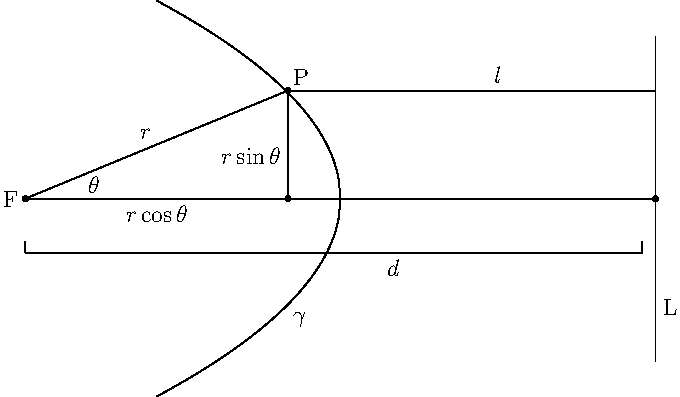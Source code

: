 size(12cm,7cm,IgnoreAspect);
import graph;

xlimits(-1,3);
ylimits(-1.5,1.5);

dot((0,0));
dot((1,0));
dot((2.4,0));
dot((1,1));

draw((0,0)--(2.4,0));
draw((2.4,-1.5)--(2.4,1.5));
draw((1,0)--(1,1));
draw((0,0)--(1,1));
draw((1,1)--(2.4,1));

draw((0,-0.4)--(0,-0.5)--(2.35,-0.5)--(2.35,-0.4));

label("F",(0,0),W);
label("P",(1,1),NE);
label("L",(2.4,-1),E);
label("$r$",(0.5,0.5),NW);
label("$\theta$",(0.22,0),NE);
label("$r\cos \theta$",(0.5,0),S);
label("$r\sin \theta$",(1,0.4),W);
label("$d$",(1.4,-0.5),S);
label("$\gamma$",(1,-1),SE);
label("$l$",(1.8,1),N);

real f1(real x) {return 2.19*sqrt((1.2-x));}
real f2(real x) {return -2.19*sqrt((1.2-x));}

draw(graph(f1,0.5,1.2));
draw(graph(f2,0.5,1.2));

